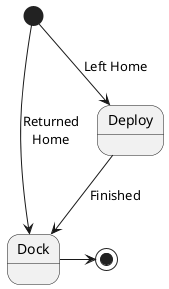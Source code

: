 @startuml
    [*] --> Deploy : Left Home
    Deploy --> Dock : Finished
    [*] --> Dock : Returned\nHome
    Dock -> [*]
@enduml